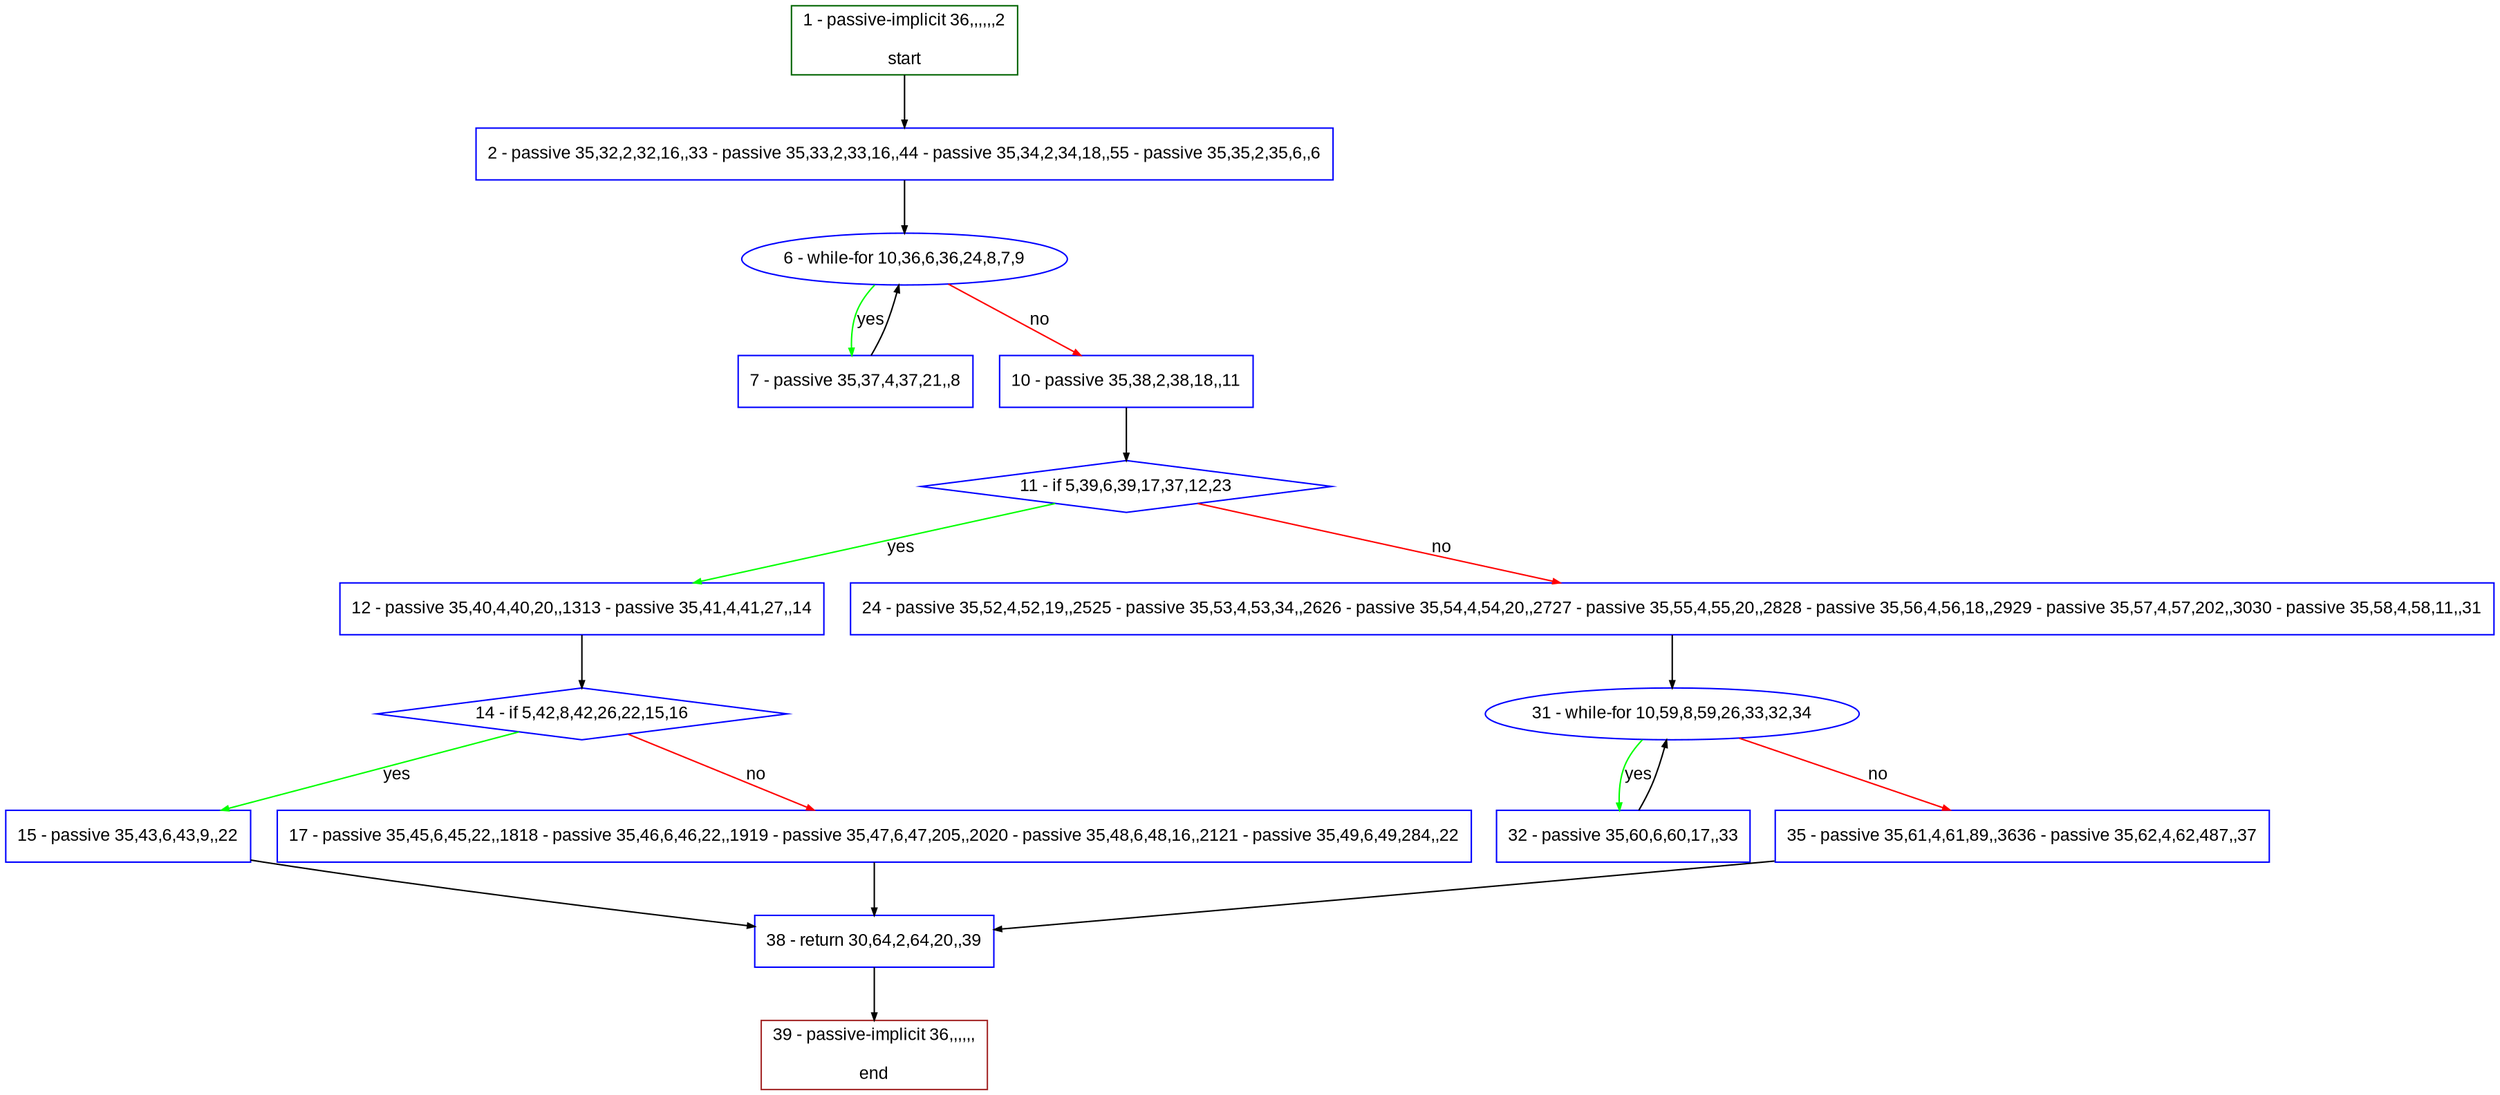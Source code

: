 digraph "" {
  graph [pack="true", label="", fontsize="12", packmode="clust", fontname="Arial", fillcolor="#FFFFCC", bgcolor="white", style="rounded,filled", compound="true"];
  node [node_initialized="no", label="", color="grey", fontsize="12", fillcolor="white", fontname="Arial", style="filled", shape="rectangle", compound="true", fixedsize="false"];
  edge [fontcolor="black", arrowhead="normal", arrowtail="none", arrowsize="0.5", ltail="", label="", color="black", fontsize="12", lhead="", fontname="Arial", dir="forward", compound="true"];
  __N1 [label="2 - passive 35,32,2,32,16,,33 - passive 35,33,2,33,16,,44 - passive 35,34,2,34,18,,55 - passive 35,35,2,35,6,,6", color="#0000ff", fillcolor="#ffffff", style="filled", shape="box"];
  __N2 [label="1 - passive-implicit 36,,,,,,2\n\nstart", color="#006400", fillcolor="#ffffff", style="filled", shape="box"];
  __N3 [label="6 - while-for 10,36,6,36,24,8,7,9", color="#0000ff", fillcolor="#ffffff", style="filled", shape="oval"];
  __N4 [label="7 - passive 35,37,4,37,21,,8", color="#0000ff", fillcolor="#ffffff", style="filled", shape="box"];
  __N5 [label="10 - passive 35,38,2,38,18,,11", color="#0000ff", fillcolor="#ffffff", style="filled", shape="box"];
  __N6 [label="11 - if 5,39,6,39,17,37,12,23", color="#0000ff", fillcolor="#ffffff", style="filled", shape="diamond"];
  __N7 [label="12 - passive 35,40,4,40,20,,1313 - passive 35,41,4,41,27,,14", color="#0000ff", fillcolor="#ffffff", style="filled", shape="box"];
  __N8 [label="24 - passive 35,52,4,52,19,,2525 - passive 35,53,4,53,34,,2626 - passive 35,54,4,54,20,,2727 - passive 35,55,4,55,20,,2828 - passive 35,56,4,56,18,,2929 - passive 35,57,4,57,202,,3030 - passive 35,58,4,58,11,,31", color="#0000ff", fillcolor="#ffffff", style="filled", shape="box"];
  __N9 [label="14 - if 5,42,8,42,26,22,15,16", color="#0000ff", fillcolor="#ffffff", style="filled", shape="diamond"];
  __N10 [label="15 - passive 35,43,6,43,9,,22", color="#0000ff", fillcolor="#ffffff", style="filled", shape="box"];
  __N11 [label="17 - passive 35,45,6,45,22,,1818 - passive 35,46,6,46,22,,1919 - passive 35,47,6,47,205,,2020 - passive 35,48,6,48,16,,2121 - passive 35,49,6,49,284,,22", color="#0000ff", fillcolor="#ffffff", style="filled", shape="box"];
  __N12 [label="38 - return 30,64,2,64,20,,39", color="#0000ff", fillcolor="#ffffff", style="filled", shape="box"];
  __N13 [label="31 - while-for 10,59,8,59,26,33,32,34", color="#0000ff", fillcolor="#ffffff", style="filled", shape="oval"];
  __N14 [label="32 - passive 35,60,6,60,17,,33", color="#0000ff", fillcolor="#ffffff", style="filled", shape="box"];
  __N15 [label="35 - passive 35,61,4,61,89,,3636 - passive 35,62,4,62,487,,37", color="#0000ff", fillcolor="#ffffff", style="filled", shape="box"];
  __N16 [label="39 - passive-implicit 36,,,,,,\n\nend", color="#a52a2a", fillcolor="#ffffff", style="filled", shape="box"];
  __N2 -> __N1 [arrowhead="normal", arrowtail="none", color="#000000", label="", dir="forward"];
  __N1 -> __N3 [arrowhead="normal", arrowtail="none", color="#000000", label="", dir="forward"];
  __N3 -> __N4 [arrowhead="normal", arrowtail="none", color="#00ff00", label="yes", dir="forward"];
  __N4 -> __N3 [arrowhead="normal", arrowtail="none", color="#000000", label="", dir="forward"];
  __N3 -> __N5 [arrowhead="normal", arrowtail="none", color="#ff0000", label="no", dir="forward"];
  __N5 -> __N6 [arrowhead="normal", arrowtail="none", color="#000000", label="", dir="forward"];
  __N6 -> __N7 [arrowhead="normal", arrowtail="none", color="#00ff00", label="yes", dir="forward"];
  __N6 -> __N8 [arrowhead="normal", arrowtail="none", color="#ff0000", label="no", dir="forward"];
  __N7 -> __N9 [arrowhead="normal", arrowtail="none", color="#000000", label="", dir="forward"];
  __N9 -> __N10 [arrowhead="normal", arrowtail="none", color="#00ff00", label="yes", dir="forward"];
  __N9 -> __N11 [arrowhead="normal", arrowtail="none", color="#ff0000", label="no", dir="forward"];
  __N10 -> __N12 [arrowhead="normal", arrowtail="none", color="#000000", label="", dir="forward"];
  __N11 -> __N12 [arrowhead="normal", arrowtail="none", color="#000000", label="", dir="forward"];
  __N8 -> __N13 [arrowhead="normal", arrowtail="none", color="#000000", label="", dir="forward"];
  __N13 -> __N14 [arrowhead="normal", arrowtail="none", color="#00ff00", label="yes", dir="forward"];
  __N14 -> __N13 [arrowhead="normal", arrowtail="none", color="#000000", label="", dir="forward"];
  __N13 -> __N15 [arrowhead="normal", arrowtail="none", color="#ff0000", label="no", dir="forward"];
  __N15 -> __N12 [arrowhead="normal", arrowtail="none", color="#000000", label="", dir="forward"];
  __N12 -> __N16 [arrowhead="normal", arrowtail="none", color="#000000", label="", dir="forward"];
}
